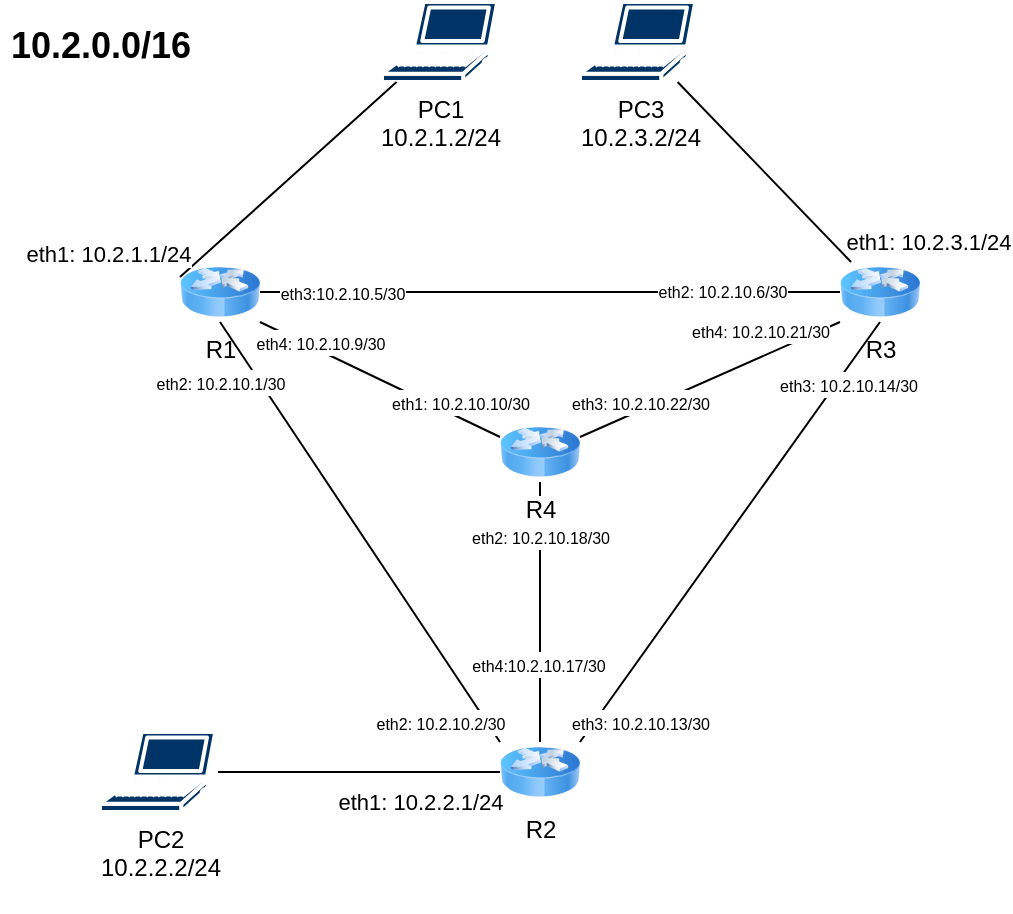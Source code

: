 <mxfile version="28.2.8">
  <diagram name="第 1 页" id="XNKXzoV55_QYTFc2lnBu">
    <mxGraphModel dx="905" dy="508" grid="1" gridSize="10" guides="1" tooltips="1" connect="1" arrows="1" fold="1" page="1" pageScale="1" pageWidth="827" pageHeight="1169" math="0" shadow="0">
      <root>
        <mxCell id="0" />
        <mxCell id="1" parent="0" />
        <mxCell id="6anajArIO_N43tGL90s0-9" value="R1" style="image;html=1;image=img/lib/clip_art/networking/Router_Icon_128x128.png" vertex="1" parent="1">
          <mxGeometry x="180" y="240" width="40" height="30" as="geometry" />
        </mxCell>
        <mxCell id="6anajArIO_N43tGL90s0-10" value="R2" style="image;html=1;image=img/lib/clip_art/networking/Router_Icon_128x128.png" vertex="1" parent="1">
          <mxGeometry x="340" y="480" width="40" height="30" as="geometry" />
        </mxCell>
        <mxCell id="6anajArIO_N43tGL90s0-11" value="R3" style="image;html=1;image=img/lib/clip_art/networking/Router_Icon_128x128.png" vertex="1" parent="1">
          <mxGeometry x="510" y="240" width="40" height="30" as="geometry" />
        </mxCell>
        <mxCell id="6anajArIO_N43tGL90s0-13" value="PC1&lt;div&gt;10.2.1.2/24&lt;/div&gt;" style="shape=mxgraph.cisco.computers_and_peripherals.laptop;html=1;pointerEvents=1;dashed=0;fillColor=#003366;strokeColor=#ffffff;strokeWidth=2;verticalLabelPosition=bottom;verticalAlign=top;align=center;outlineConnect=0;" vertex="1" parent="1">
          <mxGeometry x="280.98" y="110" width="59.02" height="40" as="geometry" />
        </mxCell>
        <mxCell id="6anajArIO_N43tGL90s0-16" value="PC2&lt;div&gt;10.2.2.2/24&lt;/div&gt;&lt;div&gt;&lt;br&gt;&lt;/div&gt;" style="shape=mxgraph.cisco.computers_and_peripherals.laptop;html=1;pointerEvents=1;dashed=0;fillColor=#003366;strokeColor=#ffffff;strokeWidth=2;verticalLabelPosition=bottom;verticalAlign=top;align=center;outlineConnect=0;" vertex="1" parent="1">
          <mxGeometry x="140" y="475" width="59.02" height="40" as="geometry" />
        </mxCell>
        <mxCell id="6anajArIO_N43tGL90s0-17" value="PC3&lt;div&gt;10.2.3.2/24&lt;/div&gt;" style="shape=mxgraph.cisco.computers_and_peripherals.laptop;html=1;pointerEvents=1;dashed=0;fillColor=#003366;strokeColor=#ffffff;strokeWidth=2;verticalLabelPosition=bottom;verticalAlign=top;align=center;outlineConnect=0;" vertex="1" parent="1">
          <mxGeometry x="380" y="110" width="59.02" height="40" as="geometry" />
        </mxCell>
        <mxCell id="6anajArIO_N43tGL90s0-20" value="" style="endArrow=none;html=1;rounded=0;entryX=0;entryY=0.25;entryDx=0;entryDy=0;" edge="1" parent="1" source="6anajArIO_N43tGL90s0-13" target="6anajArIO_N43tGL90s0-9">
          <mxGeometry width="50" height="50" relative="1" as="geometry">
            <mxPoint x="340" y="380" as="sourcePoint" />
            <mxPoint x="390" y="330" as="targetPoint" />
          </mxGeometry>
        </mxCell>
        <mxCell id="6anajArIO_N43tGL90s0-71" value="eth1: 10.2.1.1/24" style="edgeLabel;html=1;align=center;verticalAlign=middle;resizable=0;points=[];" vertex="1" connectable="0" parent="6anajArIO_N43tGL90s0-20">
          <mxGeometry x="0.799" y="-2" relative="1" as="geometry">
            <mxPoint x="-46" as="offset" />
          </mxGeometry>
        </mxCell>
        <mxCell id="6anajArIO_N43tGL90s0-21" value="" style="endArrow=none;html=1;rounded=0;" edge="1" parent="1" source="6anajArIO_N43tGL90s0-11" target="6anajArIO_N43tGL90s0-17">
          <mxGeometry width="50" height="50" relative="1" as="geometry">
            <mxPoint x="440" y="260" as="sourcePoint" />
            <mxPoint x="480" y="288" as="targetPoint" />
          </mxGeometry>
        </mxCell>
        <mxCell id="6anajArIO_N43tGL90s0-73" value="eth1: 10.2.3.1/24" style="edgeLabel;html=1;align=center;verticalAlign=middle;resizable=0;points=[];" vertex="1" connectable="0" parent="6anajArIO_N43tGL90s0-21">
          <mxGeometry x="-0.764" y="1" relative="1" as="geometry">
            <mxPoint x="49" as="offset" />
          </mxGeometry>
        </mxCell>
        <mxCell id="6anajArIO_N43tGL90s0-23" value="" style="endArrow=none;html=1;rounded=0;exitX=1;exitY=0.25;exitDx=0;exitDy=0;entryX=0;entryY=1;entryDx=0;entryDy=0;" edge="1" parent="1" source="6anajArIO_N43tGL90s0-44" target="6anajArIO_N43tGL90s0-11">
          <mxGeometry width="50" height="50" relative="1" as="geometry">
            <mxPoint x="360" y="330" as="sourcePoint" />
            <mxPoint x="506" y="340" as="targetPoint" />
          </mxGeometry>
        </mxCell>
        <mxCell id="6anajArIO_N43tGL90s0-82" value="&lt;font style=&quot;font-size: 8px;&quot;&gt;eth3: 10.2.10.22/30&lt;/font&gt;" style="edgeLabel;html=1;align=center;verticalAlign=middle;resizable=0;points=[];" vertex="1" connectable="0" parent="6anajArIO_N43tGL90s0-23">
          <mxGeometry x="-0.738" y="2" relative="1" as="geometry">
            <mxPoint x="14" y="-8" as="offset" />
          </mxGeometry>
        </mxCell>
        <mxCell id="6anajArIO_N43tGL90s0-83" value="&lt;font style=&quot;font-size: 8px;&quot;&gt;eth4: 10.2.10.21/30&lt;/font&gt;" style="edgeLabel;html=1;align=center;verticalAlign=middle;resizable=0;points=[];" vertex="1" connectable="0" parent="6anajArIO_N43tGL90s0-23">
          <mxGeometry x="0.854" relative="1" as="geometry">
            <mxPoint x="-31" as="offset" />
          </mxGeometry>
        </mxCell>
        <mxCell id="6anajArIO_N43tGL90s0-24" value="" style="endArrow=none;html=1;rounded=0;" edge="1" parent="1" source="6anajArIO_N43tGL90s0-16" target="6anajArIO_N43tGL90s0-10">
          <mxGeometry width="50" height="50" relative="1" as="geometry">
            <mxPoint x="264" y="443" as="sourcePoint" />
            <mxPoint x="320" y="420" as="targetPoint" />
          </mxGeometry>
        </mxCell>
        <mxCell id="6anajArIO_N43tGL90s0-72" value="eth1: 10.2.2.1/24" style="edgeLabel;html=1;align=center;verticalAlign=middle;resizable=0;points=[];" vertex="1" connectable="0" parent="6anajArIO_N43tGL90s0-24">
          <mxGeometry x="0.866" y="-1" relative="1" as="geometry">
            <mxPoint x="-31" y="14" as="offset" />
          </mxGeometry>
        </mxCell>
        <mxCell id="6anajArIO_N43tGL90s0-26" value="" style="endArrow=none;html=1;rounded=0;entryX=0;entryY=0.25;entryDx=0;entryDy=0;exitX=1;exitY=1;exitDx=0;exitDy=0;" edge="1" parent="1" source="6anajArIO_N43tGL90s0-9" target="6anajArIO_N43tGL90s0-44">
          <mxGeometry width="50" height="50" relative="1" as="geometry">
            <mxPoint x="300" y="300" as="sourcePoint" />
            <mxPoint x="322.857" y="320" as="targetPoint" />
          </mxGeometry>
        </mxCell>
        <mxCell id="6anajArIO_N43tGL90s0-75" value="&lt;font style=&quot;font-size: 8px;&quot;&gt;eth1: 10.2.10.10/30&lt;/font&gt;" style="edgeLabel;html=1;align=center;verticalAlign=middle;resizable=0;points=[];" vertex="1" connectable="0" parent="6anajArIO_N43tGL90s0-26">
          <mxGeometry x="0.739" y="1" relative="1" as="geometry">
            <mxPoint x="-5" y="-9" as="offset" />
          </mxGeometry>
        </mxCell>
        <mxCell id="6anajArIO_N43tGL90s0-76" value="&lt;font style=&quot;font-size: 8px;&quot;&gt;eth4: 10.2.10.9/30&lt;/font&gt;" style="edgeLabel;html=1;align=center;verticalAlign=middle;resizable=0;points=[];" vertex="1" connectable="0" parent="6anajArIO_N43tGL90s0-26">
          <mxGeometry x="-0.887" y="3" relative="1" as="geometry">
            <mxPoint x="22" y="9" as="offset" />
          </mxGeometry>
        </mxCell>
        <mxCell id="6anajArIO_N43tGL90s0-25" value="" style="endArrow=none;html=1;rounded=0;exitX=0.5;exitY=1;exitDx=0;exitDy=0;entryX=0.5;entryY=0;entryDx=0;entryDy=0;" edge="1" parent="1" source="6anajArIO_N43tGL90s0-44" target="6anajArIO_N43tGL90s0-10">
          <mxGeometry width="50" height="50" relative="1" as="geometry">
            <mxPoint x="340" y="350" as="sourcePoint" />
            <mxPoint x="506" y="320" as="targetPoint" />
          </mxGeometry>
        </mxCell>
        <mxCell id="6anajArIO_N43tGL90s0-79" value="&lt;font style=&quot;font-size: 8px;&quot;&gt;eth2: 10.2.10.18/30&lt;/font&gt;" style="edgeLabel;html=1;align=center;verticalAlign=middle;resizable=0;points=[];" vertex="1" connectable="0" parent="6anajArIO_N43tGL90s0-25">
          <mxGeometry x="-0.596" relative="1" as="geometry">
            <mxPoint as="offset" />
          </mxGeometry>
        </mxCell>
        <mxCell id="6anajArIO_N43tGL90s0-80" value="&lt;font style=&quot;font-size: 8px;&quot;&gt;eth4:10.2.10.17/30&lt;/font&gt;" style="edgeLabel;html=1;align=center;verticalAlign=middle;resizable=0;points=[];" vertex="1" connectable="0" parent="6anajArIO_N43tGL90s0-25">
          <mxGeometry x="0.808" y="-1" relative="1" as="geometry">
            <mxPoint y="-27" as="offset" />
          </mxGeometry>
        </mxCell>
        <mxCell id="6anajArIO_N43tGL90s0-29" value="&lt;font style=&quot;font-size: 18px;&quot;&gt;10.2.0.0/16&lt;/font&gt;" style="text;strokeColor=none;fillColor=none;html=1;fontSize=24;fontStyle=1;verticalAlign=middle;align=center;" vertex="1" parent="1">
          <mxGeometry x="90" y="110" width="100" height="40" as="geometry" />
        </mxCell>
        <mxCell id="6anajArIO_N43tGL90s0-44" value="R4" style="image;html=1;image=img/lib/clip_art/networking/Router_Icon_128x128.png" vertex="1" parent="1">
          <mxGeometry x="340" y="320" width="40" height="30" as="geometry" />
        </mxCell>
        <mxCell id="6anajArIO_N43tGL90s0-48" value="" style="endArrow=none;html=1;rounded=0;exitX=1;exitY=0;exitDx=0;exitDy=0;entryX=0.5;entryY=1;entryDx=0;entryDy=0;" edge="1" parent="1" source="6anajArIO_N43tGL90s0-10" target="6anajArIO_N43tGL90s0-11">
          <mxGeometry width="50" height="50" relative="1" as="geometry">
            <mxPoint x="350" y="410" as="sourcePoint" />
            <mxPoint x="370" y="290" as="targetPoint" />
          </mxGeometry>
        </mxCell>
        <mxCell id="6anajArIO_N43tGL90s0-88" value="&lt;font style=&quot;font-size: 8px;&quot;&gt;eth3: 10.2.10.13/30&lt;/font&gt;" style="edgeLabel;html=1;align=center;verticalAlign=middle;resizable=0;points=[];" vertex="1" connectable="0" parent="6anajArIO_N43tGL90s0-48">
          <mxGeometry x="-0.899" relative="1" as="geometry">
            <mxPoint x="22" as="offset" />
          </mxGeometry>
        </mxCell>
        <mxCell id="6anajArIO_N43tGL90s0-89" value="&lt;font style=&quot;font-size: 8px;&quot;&gt;eth3: 10.2.10.14/30&lt;/font&gt;" style="edgeLabel;html=1;align=center;verticalAlign=middle;resizable=0;points=[];" vertex="1" connectable="0" parent="6anajArIO_N43tGL90s0-48">
          <mxGeometry x="0.792" y="1" relative="1" as="geometry">
            <mxPoint y="9" as="offset" />
          </mxGeometry>
        </mxCell>
        <mxCell id="6anajArIO_N43tGL90s0-49" value="" style="endArrow=none;html=1;rounded=0;entryX=0;entryY=0.5;entryDx=0;entryDy=0;exitX=1;exitY=0.5;exitDx=0;exitDy=0;" edge="1" parent="1" source="6anajArIO_N43tGL90s0-9" target="6anajArIO_N43tGL90s0-11">
          <mxGeometry width="50" height="50" relative="1" as="geometry">
            <mxPoint x="320" y="295" as="sourcePoint" />
            <mxPoint x="370" y="290" as="targetPoint" />
          </mxGeometry>
        </mxCell>
        <mxCell id="6anajArIO_N43tGL90s0-86" value="&lt;font style=&quot;font-size: 8px;&quot;&gt;eth3:10.2.10.5/30&lt;/font&gt;" style="edgeLabel;html=1;align=center;verticalAlign=middle;resizable=0;points=[];" vertex="1" connectable="0" parent="6anajArIO_N43tGL90s0-49">
          <mxGeometry x="-0.914" y="1" relative="1" as="geometry">
            <mxPoint x="28" y="1" as="offset" />
          </mxGeometry>
        </mxCell>
        <mxCell id="6anajArIO_N43tGL90s0-87" value="&lt;font style=&quot;font-size: 8px;&quot;&gt;eth2: 10.2.10.6/30&lt;/font&gt;" style="edgeLabel;html=1;align=center;verticalAlign=middle;resizable=0;points=[];" vertex="1" connectable="0" parent="6anajArIO_N43tGL90s0-49">
          <mxGeometry x="0.457" y="1" relative="1" as="geometry">
            <mxPoint x="19" as="offset" />
          </mxGeometry>
        </mxCell>
        <mxCell id="6anajArIO_N43tGL90s0-50" value="" style="endArrow=none;html=1;rounded=0;entryX=0.5;entryY=1;entryDx=0;entryDy=0;exitX=0;exitY=0;exitDx=0;exitDy=0;" edge="1" parent="1" source="6anajArIO_N43tGL90s0-10" target="6anajArIO_N43tGL90s0-9">
          <mxGeometry width="50" height="50" relative="1" as="geometry">
            <mxPoint x="160" y="390" as="sourcePoint" />
            <mxPoint x="210" y="340" as="targetPoint" />
          </mxGeometry>
        </mxCell>
        <mxCell id="6anajArIO_N43tGL90s0-84" value="&lt;font style=&quot;font-size: 8px;&quot;&gt;eth2: 10.2.10.1/30&lt;/font&gt;" style="edgeLabel;html=1;align=center;verticalAlign=middle;resizable=0;points=[];" vertex="1" connectable="0" parent="6anajArIO_N43tGL90s0-50">
          <mxGeometry x="0.796" y="1" relative="1" as="geometry">
            <mxPoint x="-14" y="8" as="offset" />
          </mxGeometry>
        </mxCell>
        <mxCell id="6anajArIO_N43tGL90s0-85" value="&lt;font style=&quot;font-size: 8px;&quot;&gt;eth2: 10.2.10.2/30&lt;/font&gt;" style="edgeLabel;html=1;align=center;verticalAlign=middle;resizable=0;points=[];" vertex="1" connectable="0" parent="6anajArIO_N43tGL90s0-50">
          <mxGeometry x="-0.895" y="2" relative="1" as="geometry">
            <mxPoint x="-21" as="offset" />
          </mxGeometry>
        </mxCell>
      </root>
    </mxGraphModel>
  </diagram>
</mxfile>
